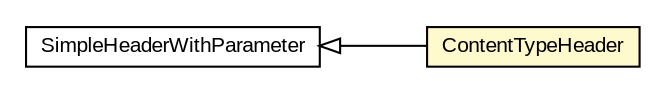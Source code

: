 #!/usr/local/bin/dot
#
# Class diagram 
# Generated by UMLGraph version R5_6-24-gf6e263 (http://www.umlgraph.org/)
#

digraph G {
	edge [fontname="arial",fontsize=10,labelfontname="arial",labelfontsize=10];
	node [fontname="arial",fontsize=10,shape=plaintext];
	nodesep=0.25;
	ranksep=0.5;
	rankdir=LR;
	// org.turbogwt.net.http.SimpleHeaderWithParameter
	c356 [label=<<table title="org.turbogwt.net.http.SimpleHeaderWithParameter" border="0" cellborder="1" cellspacing="0" cellpadding="2" port="p" href="./SimpleHeaderWithParameter.html">
		<tr><td><table border="0" cellspacing="0" cellpadding="1">
<tr><td align="center" balign="center"> SimpleHeaderWithParameter </td></tr>
		</table></td></tr>
		</table>>, URL="./SimpleHeaderWithParameter.html", fontname="arial", fontcolor="black", fontsize=10.0];
	// org.turbogwt.net.http.ContentTypeHeader
	c384 [label=<<table title="org.turbogwt.net.http.ContentTypeHeader" border="0" cellborder="1" cellspacing="0" cellpadding="2" port="p" bgcolor="lemonChiffon" href="./ContentTypeHeader.html">
		<tr><td><table border="0" cellspacing="0" cellpadding="1">
<tr><td align="center" balign="center"> ContentTypeHeader </td></tr>
		</table></td></tr>
		</table>>, URL="./ContentTypeHeader.html", fontname="arial", fontcolor="black", fontsize=10.0];
	//org.turbogwt.net.http.ContentTypeHeader extends org.turbogwt.net.http.SimpleHeaderWithParameter
	c356:p -> c384:p [dir=back,arrowtail=empty];
}

